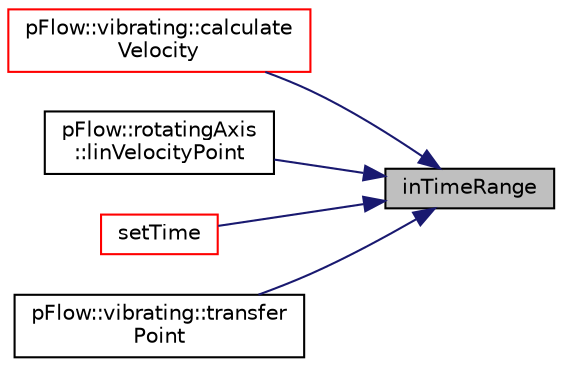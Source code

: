 digraph "inTimeRange"
{
 // LATEX_PDF_SIZE
  edge [fontname="Helvetica",fontsize="10",labelfontname="Helvetica",labelfontsize="10"];
  node [fontname="Helvetica",fontsize="10",shape=record];
  rankdir="RL";
  Node1 [label="inTimeRange",height=0.2,width=0.4,color="black", fillcolor="grey75", style="filled", fontcolor="black",tooltip=" "];
  Node1 -> Node2 [dir="back",color="midnightblue",fontsize="10",style="solid",fontname="Helvetica"];
  Node2 [label="pFlow::vibrating::calculate\lVelocity",height=0.2,width=0.4,color="red", fillcolor="white", style="filled",URL="$classpFlow_1_1vibrating.html#a6a741ca4b36f2376aeb2650d274bc2b0",tooltip=" "];
  Node1 -> Node4 [dir="back",color="midnightblue",fontsize="10",style="solid",fontname="Helvetica"];
  Node4 [label="pFlow::rotatingAxis\l::linVelocityPoint",height=0.2,width=0.4,color="black", fillcolor="white", style="filled",URL="$classpFlow_1_1rotatingAxis.html#aeb16c158ca8512853a091de79cc24278",tooltip="Linear tangential velocity at point p."];
  Node1 -> Node5 [dir="back",color="midnightblue",fontsize="10",style="solid",fontname="Helvetica"];
  Node5 [label="setTime",height=0.2,width=0.4,color="red", fillcolor="white", style="filled",URL="$classpFlow_1_1timeInterval.html#a0c0f53f98461312b9cf461aa83d3de51",tooltip=" "];
  Node1 -> Node6 [dir="back",color="midnightblue",fontsize="10",style="solid",fontname="Helvetica"];
  Node6 [label="pFlow::vibrating::transfer\lPoint",height=0.2,width=0.4,color="black", fillcolor="white", style="filled",URL="$classpFlow_1_1vibrating.html#a56d51bacf319278cac71727b57b95c36",tooltip=" "];
}
